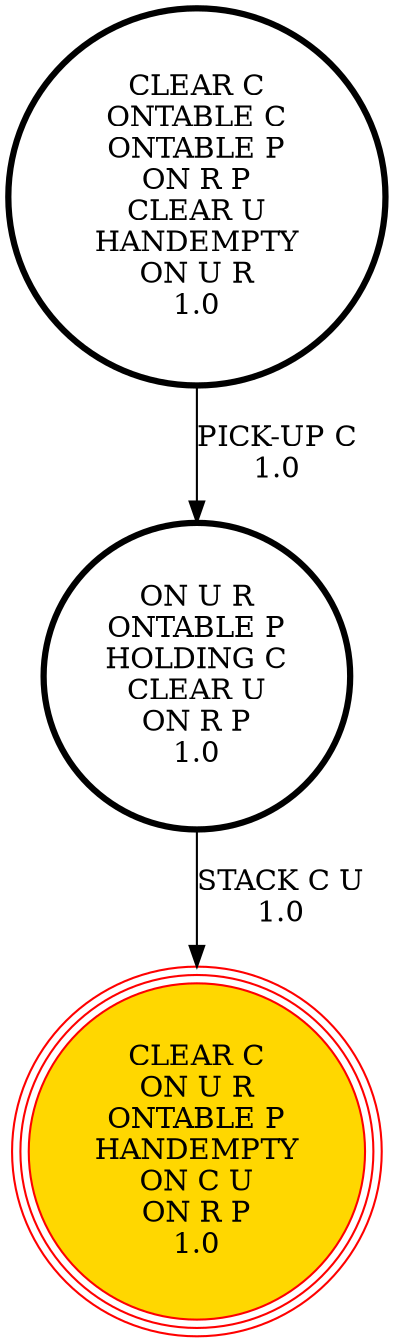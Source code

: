 digraph {
"ON U R\nONTABLE P\nHOLDING C\nCLEAR U\nON R P\n1.0\n" -> "CLEAR C\nON U R\nONTABLE P\nHANDEMPTY\nON C U\nON R P\n1.0\n"[label="STACK C U\n1.0\n"];
"CLEAR C\nONTABLE C\nONTABLE P\nON R P\nCLEAR U\nHANDEMPTY\nON U R\n1.0\n" -> "ON U R\nONTABLE P\nHOLDING C\nCLEAR U\nON R P\n1.0\n"[label="PICK-UP C\n1.0\n"];
"CLEAR C\nON U R\nONTABLE P\nHANDEMPTY\nON C U\nON R P\n1.0\n" [shape=circle, style=filled color=red, fillcolor=gold, peripheries=3];
"CLEAR C\nONTABLE C\nONTABLE P\nON R P\nCLEAR U\nHANDEMPTY\nON U R\n1.0\n" [shape=circle, penwidth=3];
"ON U R\nONTABLE P\nHOLDING C\nCLEAR U\nON R P\n1.0\n" [shape=circle, penwidth=3];
"CLEAR C\nON U R\nONTABLE P\nHANDEMPTY\nON C U\nON R P\n1.0\n" [shape=circle, style=filled color=red, fillcolor=gold, peripheries=3];
}
